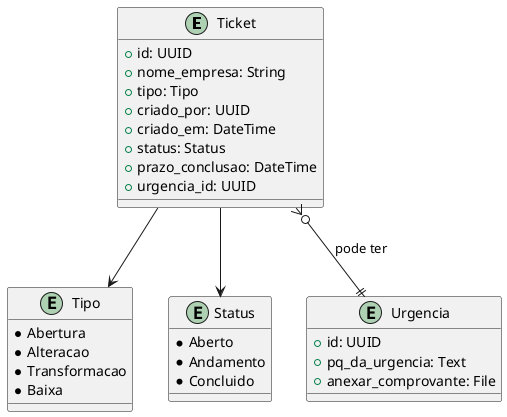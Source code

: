 @startuml
entity Ticket {
    + id: UUID
    + nome_empresa: String
    + tipo: Tipo
    + criado_por: UUID
    + criado_em: DateTime
    + status: Status
    + prazo_conclusao: DateTime
    + urgencia_id: UUID
}

entity Tipo {
    * Abertura
    * Alteracao
    * Transformacao
    * Baixa
}

entity Status {
    * Aberto
    * Andamento
    * Concluido
}

entity Urgencia {
    + id: UUID
    + pq_da_urgencia: Text
    + anexar_comprovante: File
}

Ticket --> Tipo
Ticket --> Status
Ticket }o--|| Urgencia : "pode ter"
@enduml
